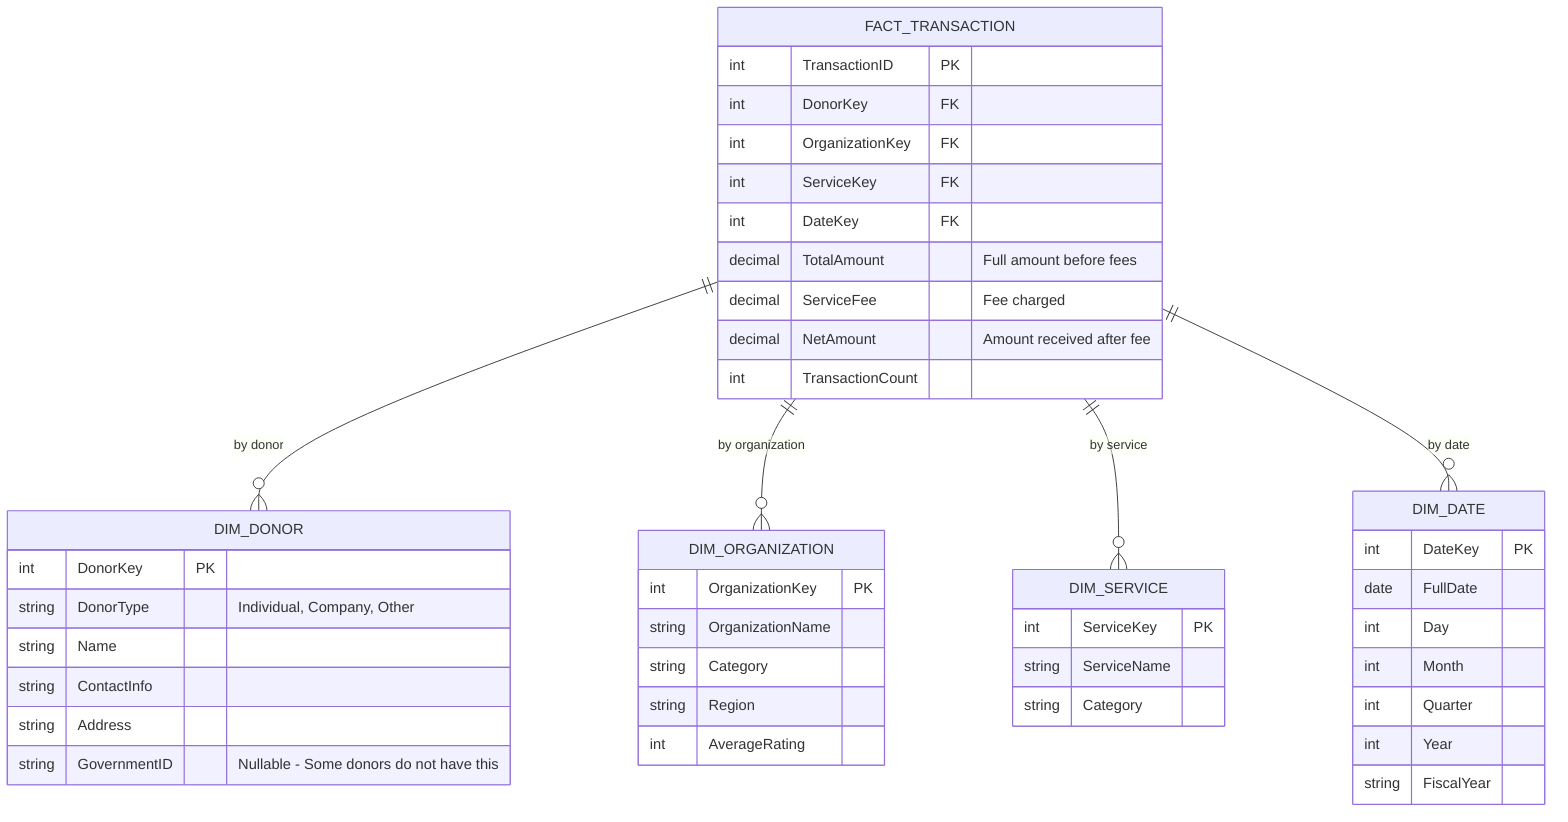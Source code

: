 erDiagram

    FACT_TRANSACTION {
        int TransactionID PK
        int DonorKey FK
        int OrganizationKey FK
        int ServiceKey FK
        int DateKey FK
        decimal TotalAmount "Full amount before fees"
        decimal ServiceFee "Fee charged"
        decimal NetAmount "Amount received after fee"
        int TransactionCount
    }


    DIM_DONOR {
        int DonorKey PK
        string DonorType "Individual, Company, Other"
        string Name
        string ContactInfo
        string Address
        string GovernmentID "Nullable - Some donors do not have this"
    }


    DIM_ORGANIZATION {
        int OrganizationKey PK
        string OrganizationName
        string Category
        string Region
        int AverageRating
    }


    DIM_SERVICE {
        int ServiceKey PK
        string ServiceName
        string Category
    }


    DIM_DATE {
        int DateKey PK
        date FullDate
        int Day
        int Month
        int Quarter
        int Year
        string FiscalYear
    }


    FACT_TRANSACTION ||--o{ DIM_DONOR : "by donor"
    FACT_TRANSACTION ||--o{ DIM_ORGANIZATION : "by organization"
    FACT_TRANSACTION ||--o{ DIM_SERVICE : "by service"
    FACT_TRANSACTION ||--o{ DIM_DATE : "by date"